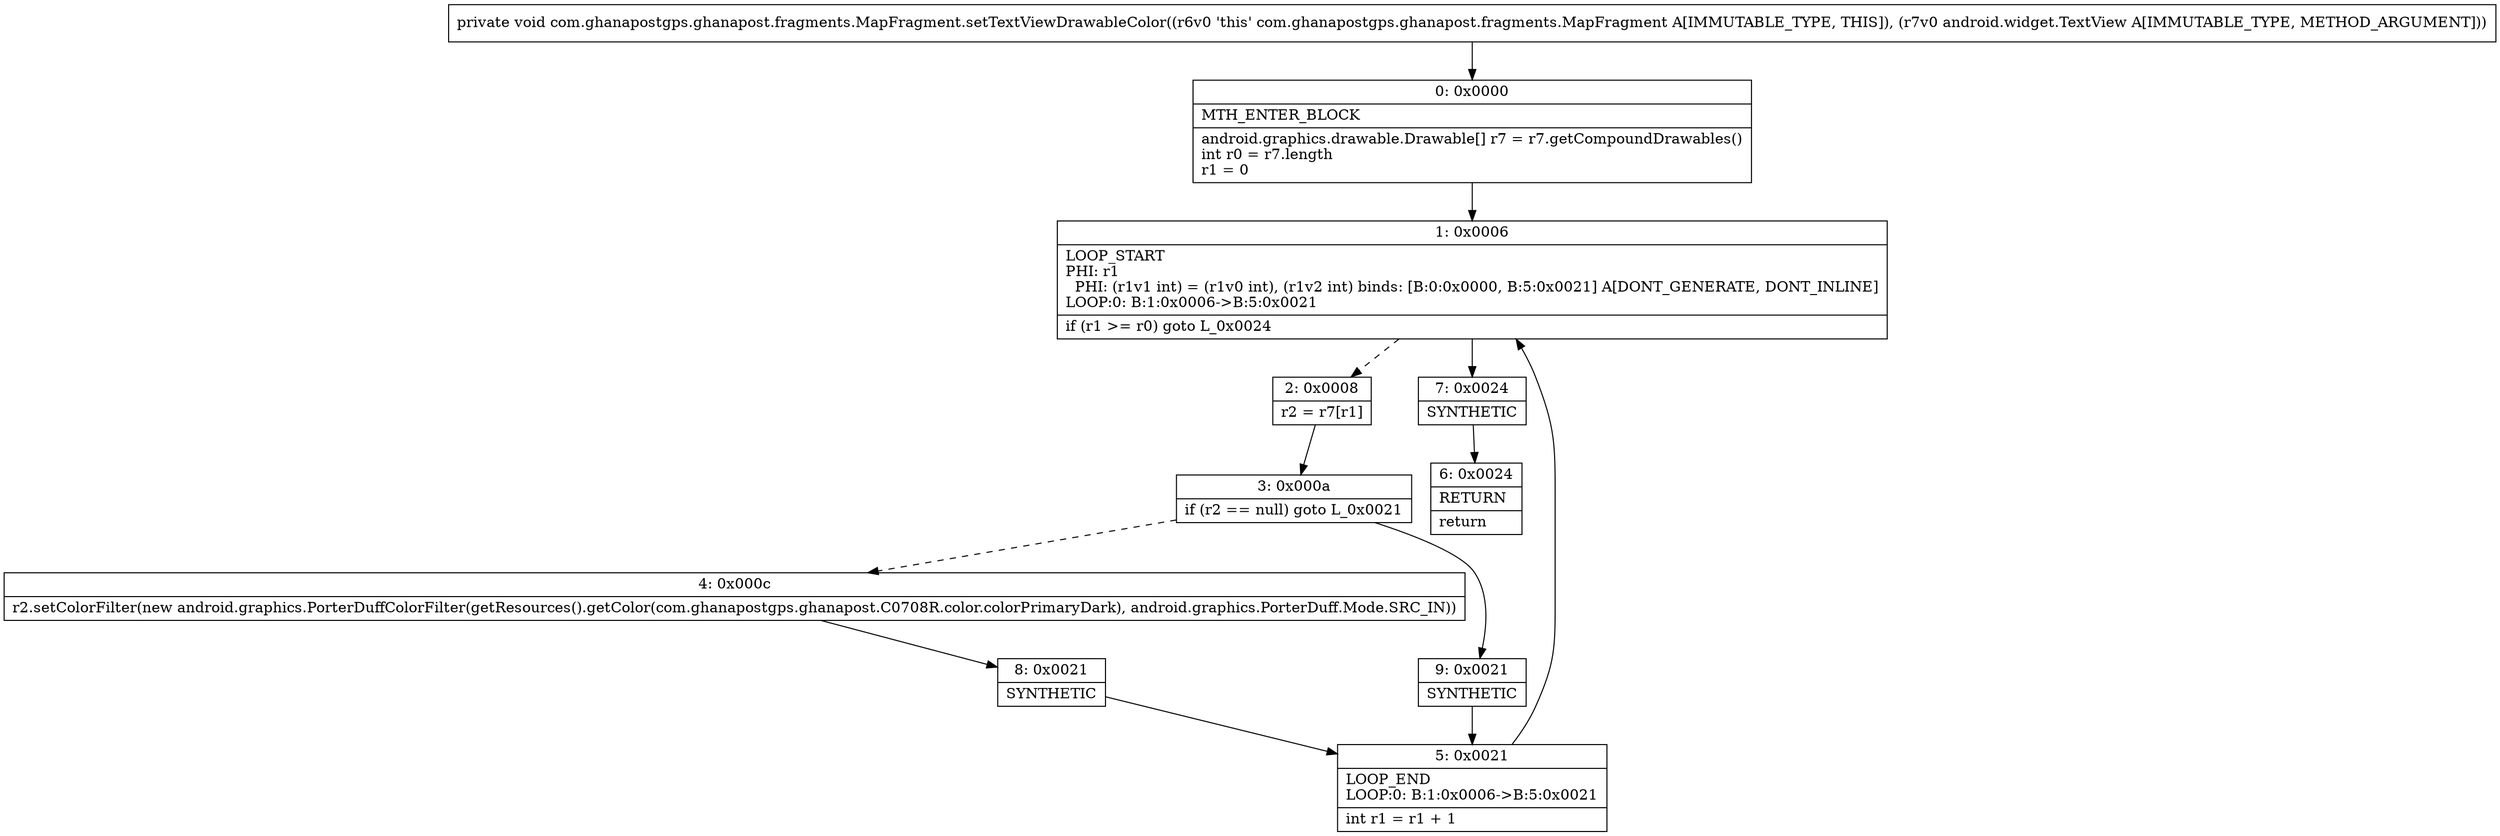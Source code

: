 digraph "CFG forcom.ghanapostgps.ghanapost.fragments.MapFragment.setTextViewDrawableColor(Landroid\/widget\/TextView;)V" {
Node_0 [shape=record,label="{0\:\ 0x0000|MTH_ENTER_BLOCK\l|android.graphics.drawable.Drawable[] r7 = r7.getCompoundDrawables()\lint r0 = r7.length\lr1 = 0\l}"];
Node_1 [shape=record,label="{1\:\ 0x0006|LOOP_START\lPHI: r1 \l  PHI: (r1v1 int) = (r1v0 int), (r1v2 int) binds: [B:0:0x0000, B:5:0x0021] A[DONT_GENERATE, DONT_INLINE]\lLOOP:0: B:1:0x0006\-\>B:5:0x0021\l|if (r1 \>= r0) goto L_0x0024\l}"];
Node_2 [shape=record,label="{2\:\ 0x0008|r2 = r7[r1]\l}"];
Node_3 [shape=record,label="{3\:\ 0x000a|if (r2 == null) goto L_0x0021\l}"];
Node_4 [shape=record,label="{4\:\ 0x000c|r2.setColorFilter(new android.graphics.PorterDuffColorFilter(getResources().getColor(com.ghanapostgps.ghanapost.C0708R.color.colorPrimaryDark), android.graphics.PorterDuff.Mode.SRC_IN))\l}"];
Node_5 [shape=record,label="{5\:\ 0x0021|LOOP_END\lLOOP:0: B:1:0x0006\-\>B:5:0x0021\l|int r1 = r1 + 1\l}"];
Node_6 [shape=record,label="{6\:\ 0x0024|RETURN\l|return\l}"];
Node_7 [shape=record,label="{7\:\ 0x0024|SYNTHETIC\l}"];
Node_8 [shape=record,label="{8\:\ 0x0021|SYNTHETIC\l}"];
Node_9 [shape=record,label="{9\:\ 0x0021|SYNTHETIC\l}"];
MethodNode[shape=record,label="{private void com.ghanapostgps.ghanapost.fragments.MapFragment.setTextViewDrawableColor((r6v0 'this' com.ghanapostgps.ghanapost.fragments.MapFragment A[IMMUTABLE_TYPE, THIS]), (r7v0 android.widget.TextView A[IMMUTABLE_TYPE, METHOD_ARGUMENT])) }"];
MethodNode -> Node_0;
Node_0 -> Node_1;
Node_1 -> Node_2[style=dashed];
Node_1 -> Node_7;
Node_2 -> Node_3;
Node_3 -> Node_4[style=dashed];
Node_3 -> Node_9;
Node_4 -> Node_8;
Node_5 -> Node_1;
Node_7 -> Node_6;
Node_8 -> Node_5;
Node_9 -> Node_5;
}

